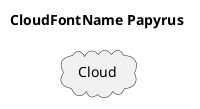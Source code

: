 @startuml
'!include ../../../plantuml-styles/plantuml-ae-skinparam-ex.iuml

skinparam CloudFontName Papyrus

title CloudFontName Papyrus

cloud Cloud 
@enduml